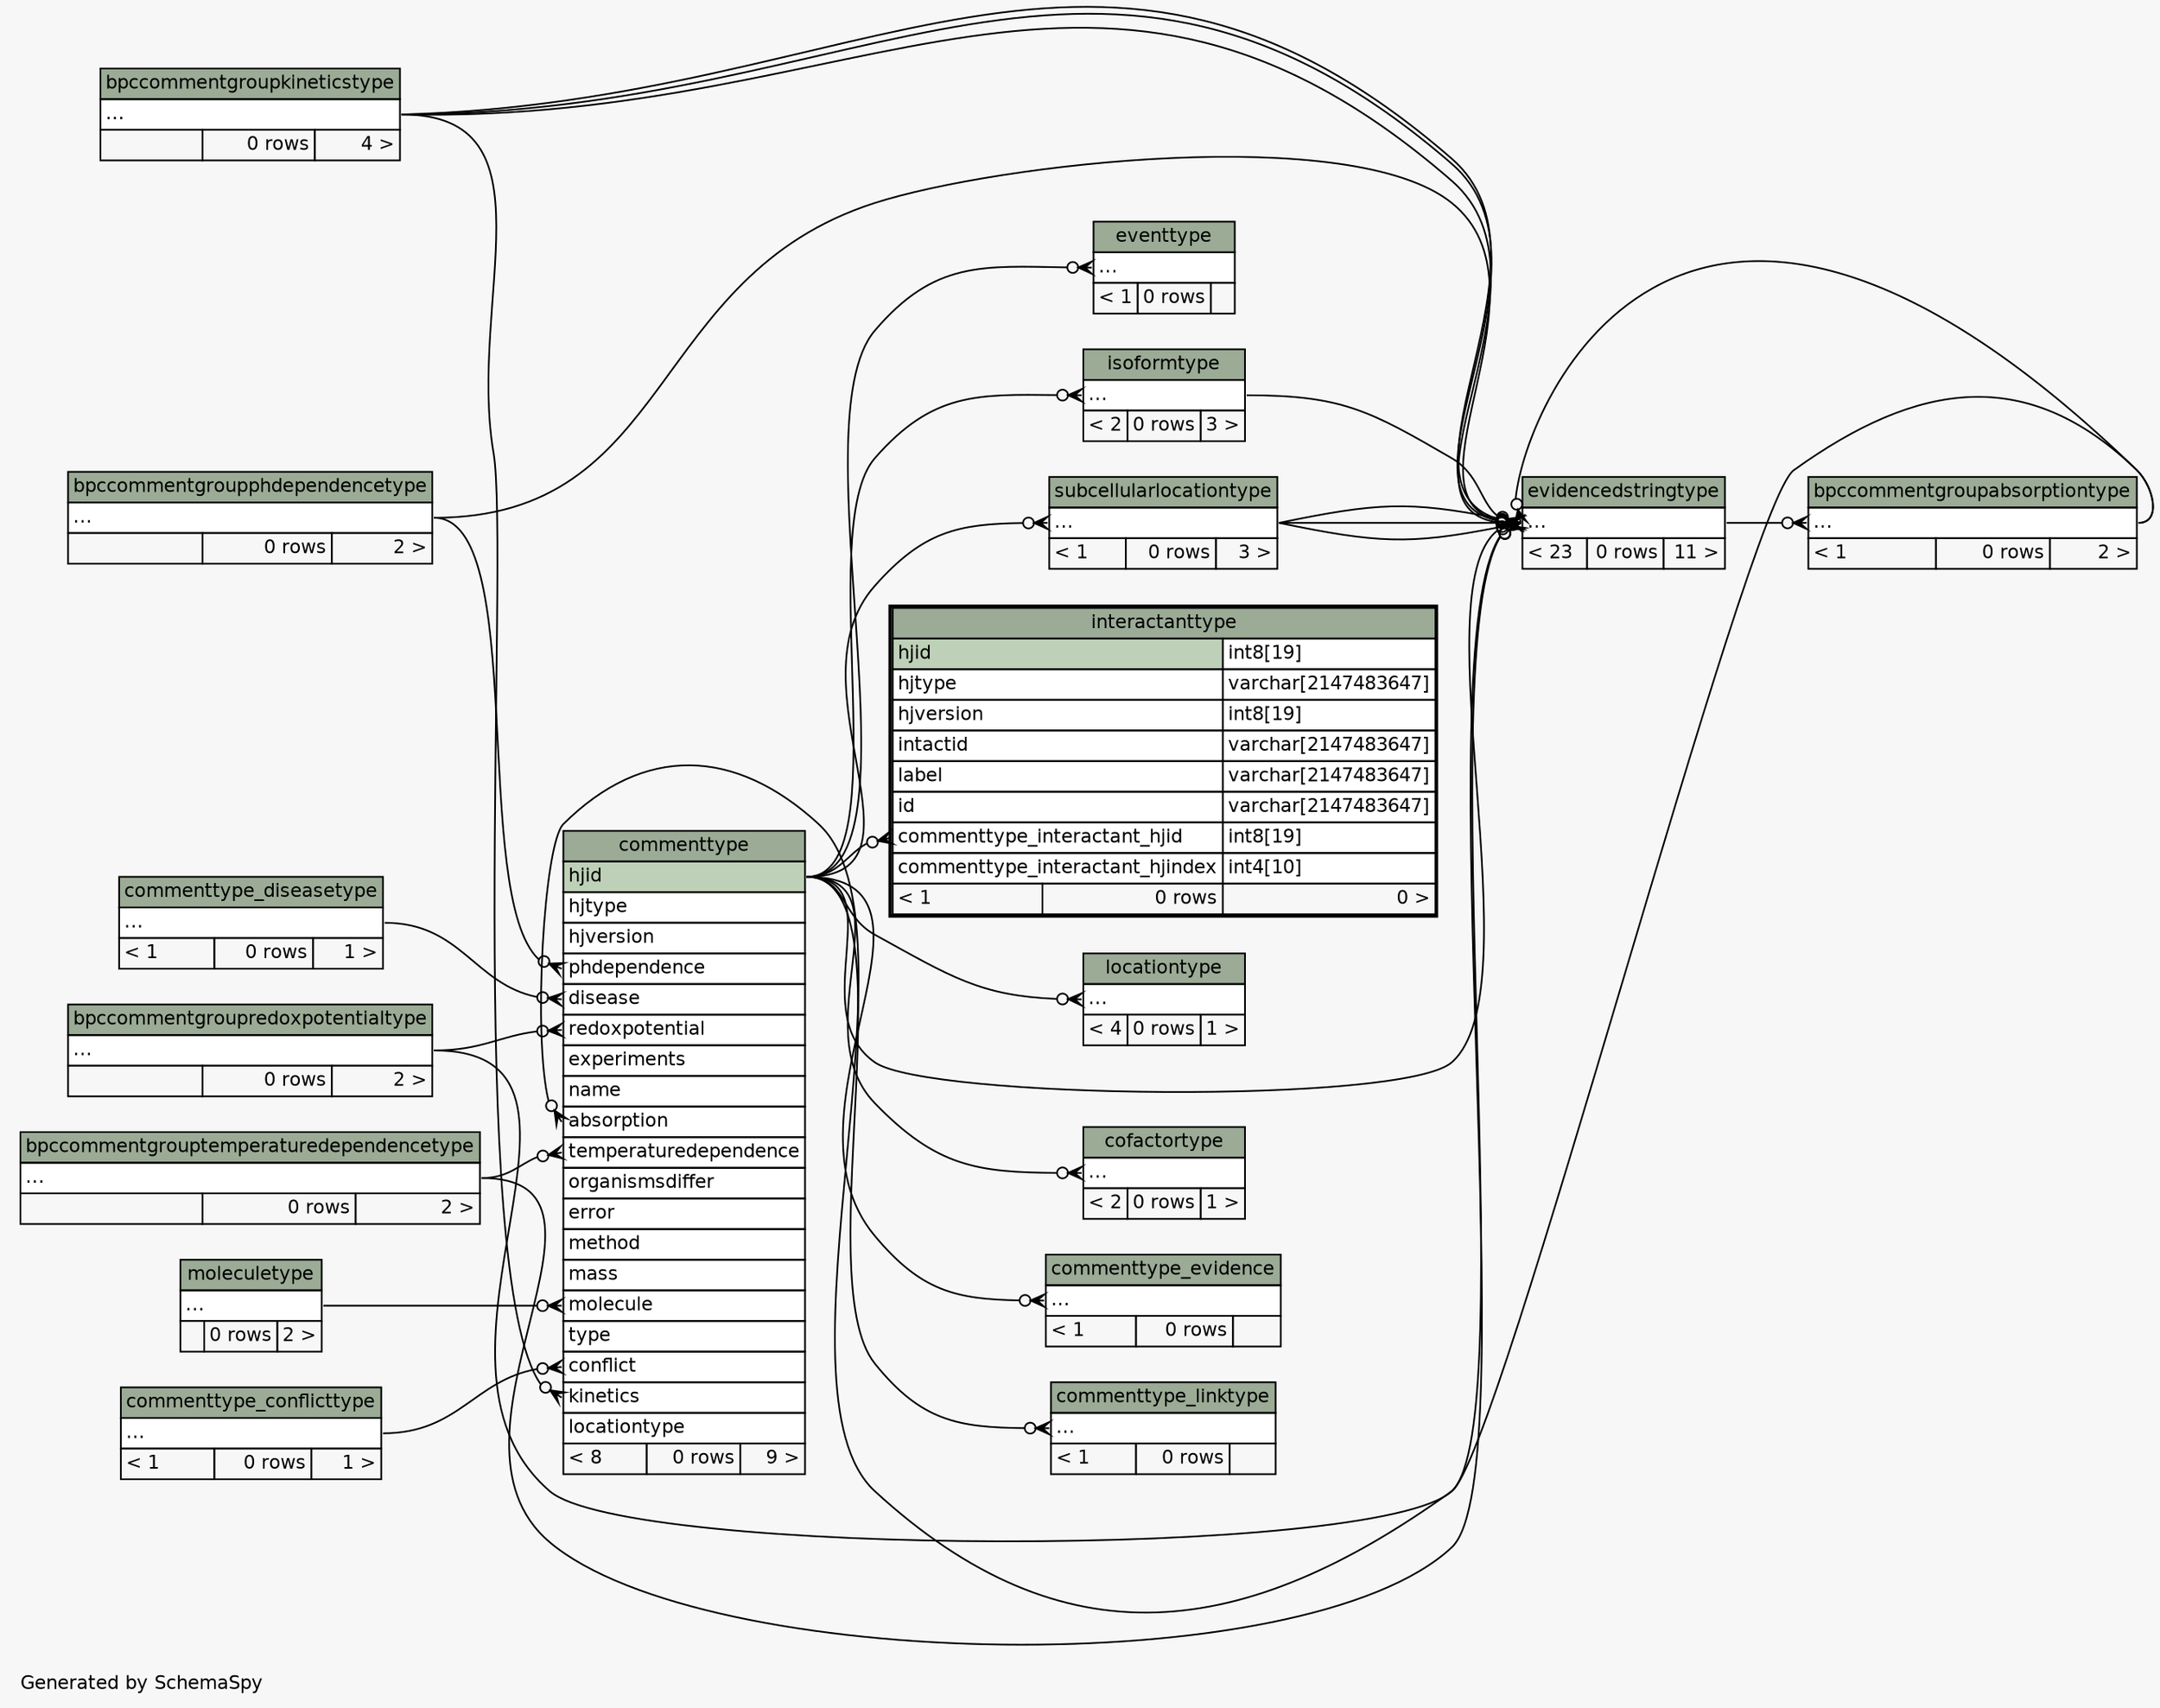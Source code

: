 // dot 2.38.0 on Windows 8.1 6.3
// SchemaSpy rev 590
digraph "twoDegreesRelationshipsDiagram" {
  graph [
    rankdir="RL"
    bgcolor="#f7f7f7"
    label="\nGenerated by SchemaSpy"
    labeljust="l"
    nodesep="0.18"
    ranksep="0.46"
    fontname="Helvetica"
    fontsize="11"
  ];
  node [
    fontname="Helvetica"
    fontsize="11"
    shape="plaintext"
  ];
  edge [
    arrowsize="0.8"
  ];
  "bpccommentgroupabsorptiontype":"elipses":w -> "evidencedstringtype":"elipses":e [arrowhead=none dir=back arrowtail=crowodot];
  "cofactortype":"elipses":w -> "commenttype":"hjid":e [arrowhead=none dir=back arrowtail=crowodot];
  "commenttype":"absorption":w -> "bpccommentgroupabsorptiontype":"elipses":e [arrowhead=none dir=back arrowtail=crowodot];
  "commenttype":"conflict":w -> "commenttype_conflicttype":"elipses":e [arrowhead=none dir=back arrowtail=crowodot];
  "commenttype":"disease":w -> "commenttype_diseasetype":"elipses":e [arrowhead=none dir=back arrowtail=crowodot];
  "commenttype":"kinetics":w -> "bpccommentgroupkineticstype":"elipses":e [arrowhead=none dir=back arrowtail=crowodot];
  "commenttype":"molecule":w -> "moleculetype":"elipses":e [arrowhead=none dir=back arrowtail=crowodot];
  "commenttype":"phdependence":w -> "bpccommentgroupphdependencetype":"elipses":e [arrowhead=none dir=back arrowtail=crowodot];
  "commenttype":"redoxpotential":w -> "bpccommentgroupredoxpotentialtype":"elipses":e [arrowhead=none dir=back arrowtail=crowodot];
  "commenttype":"temperaturedependence":w -> "bpccommentgrouptemperaturedependencetype":"elipses":e [arrowhead=none dir=back arrowtail=crowodot];
  "commenttype_evidence":"elipses":w -> "commenttype":"hjid":e [arrowhead=none dir=back arrowtail=crowodot];
  "commenttype_linktype":"elipses":w -> "commenttype":"hjid":e [arrowhead=none dir=back arrowtail=crowodot];
  "eventtype":"elipses":w -> "commenttype":"hjid":e [arrowhead=none dir=back arrowtail=crowodot];
  "evidencedstringtype":"elipses":w -> "bpccommentgroupabsorptiontype":"elipses":e [arrowhead=none dir=back arrowtail=crowodot];
  "evidencedstringtype":"elipses":w -> "bpccommentgroupkineticstype":"elipses":e [arrowhead=none dir=back arrowtail=crowodot];
  "evidencedstringtype":"elipses":w -> "bpccommentgroupkineticstype":"elipses":e [arrowhead=none dir=back arrowtail=crowodot];
  "evidencedstringtype":"elipses":w -> "bpccommentgroupkineticstype":"elipses":e [arrowhead=none dir=back arrowtail=crowodot];
  "evidencedstringtype":"elipses":w -> "bpccommentgroupphdependencetype":"elipses":e [arrowhead=none dir=back arrowtail=crowodot];
  "evidencedstringtype":"elipses":w -> "bpccommentgroupredoxpotentialtype":"elipses":e [arrowhead=none dir=back arrowtail=crowodot];
  "evidencedstringtype":"elipses":w -> "bpccommentgrouptemperaturedependencetype":"elipses":e [arrowhead=none dir=back arrowtail=crowodot];
  "evidencedstringtype":"elipses":w -> "commenttype":"hjid":e [arrowhead=none dir=back arrowtail=crowodot];
  "evidencedstringtype":"elipses":w -> "isoformtype":"elipses":e [arrowhead=none dir=back arrowtail=crowodot];
  "evidencedstringtype":"elipses":w -> "subcellularlocationtype":"elipses":e [arrowhead=none dir=back arrowtail=crowodot];
  "evidencedstringtype":"elipses":w -> "subcellularlocationtype":"elipses":e [arrowhead=none dir=back arrowtail=crowodot];
  "evidencedstringtype":"elipses":w -> "subcellularlocationtype":"elipses":e [arrowhead=none dir=back arrowtail=crowodot];
  "interactanttype":"commenttype_interactant_hjid":w -> "commenttype":"hjid":e [arrowhead=none dir=back arrowtail=crowodot];
  "isoformtype":"elipses":w -> "commenttype":"hjid":e [arrowhead=none dir=back arrowtail=crowodot];
  "locationtype":"elipses":w -> "commenttype":"hjid":e [arrowhead=none dir=back arrowtail=crowodot];
  "subcellularlocationtype":"elipses":w -> "commenttype":"hjid":e [arrowhead=none dir=back arrowtail=crowodot];
  "bpccommentgroupabsorptiontype" [
    label=<
    <TABLE BORDER="0" CELLBORDER="1" CELLSPACING="0" BGCOLOR="#ffffff">
      <TR><TD COLSPAN="3" BGCOLOR="#9bab96" ALIGN="CENTER">bpccommentgroupabsorptiontype</TD></TR>
      <TR><TD PORT="elipses" COLSPAN="3" ALIGN="LEFT">...</TD></TR>
      <TR><TD ALIGN="LEFT" BGCOLOR="#f7f7f7">&lt; 1</TD><TD ALIGN="RIGHT" BGCOLOR="#f7f7f7">0 rows</TD><TD ALIGN="RIGHT" BGCOLOR="#f7f7f7">2 &gt;</TD></TR>
    </TABLE>>
    URL="bpccommentgroupabsorptiontype.html"
    tooltip="bpccommentgroupabsorptiontype"
  ];
  "bpccommentgroupkineticstype" [
    label=<
    <TABLE BORDER="0" CELLBORDER="1" CELLSPACING="0" BGCOLOR="#ffffff">
      <TR><TD COLSPAN="3" BGCOLOR="#9bab96" ALIGN="CENTER">bpccommentgroupkineticstype</TD></TR>
      <TR><TD PORT="elipses" COLSPAN="3" ALIGN="LEFT">...</TD></TR>
      <TR><TD ALIGN="LEFT" BGCOLOR="#f7f7f7">  </TD><TD ALIGN="RIGHT" BGCOLOR="#f7f7f7">0 rows</TD><TD ALIGN="RIGHT" BGCOLOR="#f7f7f7">4 &gt;</TD></TR>
    </TABLE>>
    URL="bpccommentgroupkineticstype.html"
    tooltip="bpccommentgroupkineticstype"
  ];
  "bpccommentgroupphdependencetype" [
    label=<
    <TABLE BORDER="0" CELLBORDER="1" CELLSPACING="0" BGCOLOR="#ffffff">
      <TR><TD COLSPAN="3" BGCOLOR="#9bab96" ALIGN="CENTER">bpccommentgroupphdependencetype</TD></TR>
      <TR><TD PORT="elipses" COLSPAN="3" ALIGN="LEFT">...</TD></TR>
      <TR><TD ALIGN="LEFT" BGCOLOR="#f7f7f7">  </TD><TD ALIGN="RIGHT" BGCOLOR="#f7f7f7">0 rows</TD><TD ALIGN="RIGHT" BGCOLOR="#f7f7f7">2 &gt;</TD></TR>
    </TABLE>>
    URL="bpccommentgroupphdependencetype.html"
    tooltip="bpccommentgroupphdependencetype"
  ];
  "bpccommentgroupredoxpotentialtype" [
    label=<
    <TABLE BORDER="0" CELLBORDER="1" CELLSPACING="0" BGCOLOR="#ffffff">
      <TR><TD COLSPAN="3" BGCOLOR="#9bab96" ALIGN="CENTER">bpccommentgroupredoxpotentialtype</TD></TR>
      <TR><TD PORT="elipses" COLSPAN="3" ALIGN="LEFT">...</TD></TR>
      <TR><TD ALIGN="LEFT" BGCOLOR="#f7f7f7">  </TD><TD ALIGN="RIGHT" BGCOLOR="#f7f7f7">0 rows</TD><TD ALIGN="RIGHT" BGCOLOR="#f7f7f7">2 &gt;</TD></TR>
    </TABLE>>
    URL="bpccommentgroupredoxpotentialtype.html"
    tooltip="bpccommentgroupredoxpotentialtype"
  ];
  "bpccommentgrouptemperaturedependencetype" [
    label=<
    <TABLE BORDER="0" CELLBORDER="1" CELLSPACING="0" BGCOLOR="#ffffff">
      <TR><TD COLSPAN="3" BGCOLOR="#9bab96" ALIGN="CENTER">bpccommentgrouptemperaturedependencetype</TD></TR>
      <TR><TD PORT="elipses" COLSPAN="3" ALIGN="LEFT">...</TD></TR>
      <TR><TD ALIGN="LEFT" BGCOLOR="#f7f7f7">  </TD><TD ALIGN="RIGHT" BGCOLOR="#f7f7f7">0 rows</TD><TD ALIGN="RIGHT" BGCOLOR="#f7f7f7">2 &gt;</TD></TR>
    </TABLE>>
    URL="bpccommentgrouptemperaturedependencetype.html"
    tooltip="bpccommentgrouptemperaturedependencetype"
  ];
  "cofactortype" [
    label=<
    <TABLE BORDER="0" CELLBORDER="1" CELLSPACING="0" BGCOLOR="#ffffff">
      <TR><TD COLSPAN="3" BGCOLOR="#9bab96" ALIGN="CENTER">cofactortype</TD></TR>
      <TR><TD PORT="elipses" COLSPAN="3" ALIGN="LEFT">...</TD></TR>
      <TR><TD ALIGN="LEFT" BGCOLOR="#f7f7f7">&lt; 2</TD><TD ALIGN="RIGHT" BGCOLOR="#f7f7f7">0 rows</TD><TD ALIGN="RIGHT" BGCOLOR="#f7f7f7">1 &gt;</TD></TR>
    </TABLE>>
    URL="cofactortype.html"
    tooltip="cofactortype"
  ];
  "commenttype" [
    label=<
    <TABLE BORDER="0" CELLBORDER="1" CELLSPACING="0" BGCOLOR="#ffffff">
      <TR><TD COLSPAN="3" BGCOLOR="#9bab96" ALIGN="CENTER">commenttype</TD></TR>
      <TR><TD PORT="hjid" COLSPAN="3" BGCOLOR="#bed1b8" ALIGN="LEFT">hjid</TD></TR>
      <TR><TD PORT="hjtype" COLSPAN="3" ALIGN="LEFT">hjtype</TD></TR>
      <TR><TD PORT="hjversion" COLSPAN="3" ALIGN="LEFT">hjversion</TD></TR>
      <TR><TD PORT="phdependence" COLSPAN="3" ALIGN="LEFT">phdependence</TD></TR>
      <TR><TD PORT="disease" COLSPAN="3" ALIGN="LEFT">disease</TD></TR>
      <TR><TD PORT="redoxpotential" COLSPAN="3" ALIGN="LEFT">redoxpotential</TD></TR>
      <TR><TD PORT="experiments" COLSPAN="3" ALIGN="LEFT">experiments</TD></TR>
      <TR><TD PORT="name" COLSPAN="3" ALIGN="LEFT">name</TD></TR>
      <TR><TD PORT="absorption" COLSPAN="3" ALIGN="LEFT">absorption</TD></TR>
      <TR><TD PORT="temperaturedependence" COLSPAN="3" ALIGN="LEFT">temperaturedependence</TD></TR>
      <TR><TD PORT="organismsdiffer" COLSPAN="3" ALIGN="LEFT">organismsdiffer</TD></TR>
      <TR><TD PORT="error" COLSPAN="3" ALIGN="LEFT">error</TD></TR>
      <TR><TD PORT="method" COLSPAN="3" ALIGN="LEFT">method</TD></TR>
      <TR><TD PORT="mass" COLSPAN="3" ALIGN="LEFT">mass</TD></TR>
      <TR><TD PORT="molecule" COLSPAN="3" ALIGN="LEFT">molecule</TD></TR>
      <TR><TD PORT="type" COLSPAN="3" ALIGN="LEFT">type</TD></TR>
      <TR><TD PORT="conflict" COLSPAN="3" ALIGN="LEFT">conflict</TD></TR>
      <TR><TD PORT="kinetics" COLSPAN="3" ALIGN="LEFT">kinetics</TD></TR>
      <TR><TD PORT="locationtype" COLSPAN="3" ALIGN="LEFT">locationtype</TD></TR>
      <TR><TD ALIGN="LEFT" BGCOLOR="#f7f7f7">&lt; 8</TD><TD ALIGN="RIGHT" BGCOLOR="#f7f7f7">0 rows</TD><TD ALIGN="RIGHT" BGCOLOR="#f7f7f7">9 &gt;</TD></TR>
    </TABLE>>
    URL="commenttype.html"
    tooltip="commenttype"
  ];
  "commenttype_conflicttype" [
    label=<
    <TABLE BORDER="0" CELLBORDER="1" CELLSPACING="0" BGCOLOR="#ffffff">
      <TR><TD COLSPAN="3" BGCOLOR="#9bab96" ALIGN="CENTER">commenttype_conflicttype</TD></TR>
      <TR><TD PORT="elipses" COLSPAN="3" ALIGN="LEFT">...</TD></TR>
      <TR><TD ALIGN="LEFT" BGCOLOR="#f7f7f7">&lt; 1</TD><TD ALIGN="RIGHT" BGCOLOR="#f7f7f7">0 rows</TD><TD ALIGN="RIGHT" BGCOLOR="#f7f7f7">1 &gt;</TD></TR>
    </TABLE>>
    URL="commenttype_conflicttype.html"
    tooltip="commenttype_conflicttype"
  ];
  "commenttype_diseasetype" [
    label=<
    <TABLE BORDER="0" CELLBORDER="1" CELLSPACING="0" BGCOLOR="#ffffff">
      <TR><TD COLSPAN="3" BGCOLOR="#9bab96" ALIGN="CENTER">commenttype_diseasetype</TD></TR>
      <TR><TD PORT="elipses" COLSPAN="3" ALIGN="LEFT">...</TD></TR>
      <TR><TD ALIGN="LEFT" BGCOLOR="#f7f7f7">&lt; 1</TD><TD ALIGN="RIGHT" BGCOLOR="#f7f7f7">0 rows</TD><TD ALIGN="RIGHT" BGCOLOR="#f7f7f7">1 &gt;</TD></TR>
    </TABLE>>
    URL="commenttype_diseasetype.html"
    tooltip="commenttype_diseasetype"
  ];
  "commenttype_evidence" [
    label=<
    <TABLE BORDER="0" CELLBORDER="1" CELLSPACING="0" BGCOLOR="#ffffff">
      <TR><TD COLSPAN="3" BGCOLOR="#9bab96" ALIGN="CENTER">commenttype_evidence</TD></TR>
      <TR><TD PORT="elipses" COLSPAN="3" ALIGN="LEFT">...</TD></TR>
      <TR><TD ALIGN="LEFT" BGCOLOR="#f7f7f7">&lt; 1</TD><TD ALIGN="RIGHT" BGCOLOR="#f7f7f7">0 rows</TD><TD ALIGN="RIGHT" BGCOLOR="#f7f7f7">  </TD></TR>
    </TABLE>>
    URL="commenttype_evidence.html"
    tooltip="commenttype_evidence"
  ];
  "commenttype_linktype" [
    label=<
    <TABLE BORDER="0" CELLBORDER="1" CELLSPACING="0" BGCOLOR="#ffffff">
      <TR><TD COLSPAN="3" BGCOLOR="#9bab96" ALIGN="CENTER">commenttype_linktype</TD></TR>
      <TR><TD PORT="elipses" COLSPAN="3" ALIGN="LEFT">...</TD></TR>
      <TR><TD ALIGN="LEFT" BGCOLOR="#f7f7f7">&lt; 1</TD><TD ALIGN="RIGHT" BGCOLOR="#f7f7f7">0 rows</TD><TD ALIGN="RIGHT" BGCOLOR="#f7f7f7">  </TD></TR>
    </TABLE>>
    URL="commenttype_linktype.html"
    tooltip="commenttype_linktype"
  ];
  "eventtype" [
    label=<
    <TABLE BORDER="0" CELLBORDER="1" CELLSPACING="0" BGCOLOR="#ffffff">
      <TR><TD COLSPAN="3" BGCOLOR="#9bab96" ALIGN="CENTER">eventtype</TD></TR>
      <TR><TD PORT="elipses" COLSPAN="3" ALIGN="LEFT">...</TD></TR>
      <TR><TD ALIGN="LEFT" BGCOLOR="#f7f7f7">&lt; 1</TD><TD ALIGN="RIGHT" BGCOLOR="#f7f7f7">0 rows</TD><TD ALIGN="RIGHT" BGCOLOR="#f7f7f7">  </TD></TR>
    </TABLE>>
    URL="eventtype.html"
    tooltip="eventtype"
  ];
  "evidencedstringtype" [
    label=<
    <TABLE BORDER="0" CELLBORDER="1" CELLSPACING="0" BGCOLOR="#ffffff">
      <TR><TD COLSPAN="3" BGCOLOR="#9bab96" ALIGN="CENTER">evidencedstringtype</TD></TR>
      <TR><TD PORT="elipses" COLSPAN="3" ALIGN="LEFT">...</TD></TR>
      <TR><TD ALIGN="LEFT" BGCOLOR="#f7f7f7">&lt; 23</TD><TD ALIGN="RIGHT" BGCOLOR="#f7f7f7">0 rows</TD><TD ALIGN="RIGHT" BGCOLOR="#f7f7f7">11 &gt;</TD></TR>
    </TABLE>>
    URL="evidencedstringtype.html"
    tooltip="evidencedstringtype"
  ];
  "interactanttype" [
    label=<
    <TABLE BORDER="2" CELLBORDER="1" CELLSPACING="0" BGCOLOR="#ffffff">
      <TR><TD COLSPAN="3" BGCOLOR="#9bab96" ALIGN="CENTER">interactanttype</TD></TR>
      <TR><TD PORT="hjid" COLSPAN="2" BGCOLOR="#bed1b8" ALIGN="LEFT">hjid</TD><TD PORT="hjid.type" ALIGN="LEFT">int8[19]</TD></TR>
      <TR><TD PORT="hjtype" COLSPAN="2" ALIGN="LEFT">hjtype</TD><TD PORT="hjtype.type" ALIGN="LEFT">varchar[2147483647]</TD></TR>
      <TR><TD PORT="hjversion" COLSPAN="2" ALIGN="LEFT">hjversion</TD><TD PORT="hjversion.type" ALIGN="LEFT">int8[19]</TD></TR>
      <TR><TD PORT="intactid" COLSPAN="2" ALIGN="LEFT">intactid</TD><TD PORT="intactid.type" ALIGN="LEFT">varchar[2147483647]</TD></TR>
      <TR><TD PORT="label" COLSPAN="2" ALIGN="LEFT">label</TD><TD PORT="label.type" ALIGN="LEFT">varchar[2147483647]</TD></TR>
      <TR><TD PORT="id" COLSPAN="2" ALIGN="LEFT">id</TD><TD PORT="id.type" ALIGN="LEFT">varchar[2147483647]</TD></TR>
      <TR><TD PORT="commenttype_interactant_hjid" COLSPAN="2" ALIGN="LEFT">commenttype_interactant_hjid</TD><TD PORT="commenttype_interactant_hjid.type" ALIGN="LEFT">int8[19]</TD></TR>
      <TR><TD PORT="commenttype_interactant_hjindex" COLSPAN="2" ALIGN="LEFT">commenttype_interactant_hjindex</TD><TD PORT="commenttype_interactant_hjindex.type" ALIGN="LEFT">int4[10]</TD></TR>
      <TR><TD ALIGN="LEFT" BGCOLOR="#f7f7f7">&lt; 1</TD><TD ALIGN="RIGHT" BGCOLOR="#f7f7f7">0 rows</TD><TD ALIGN="RIGHT" BGCOLOR="#f7f7f7">0 &gt;</TD></TR>
    </TABLE>>
    URL="interactanttype.html"
    tooltip="interactanttype"
  ];
  "isoformtype" [
    label=<
    <TABLE BORDER="0" CELLBORDER="1" CELLSPACING="0" BGCOLOR="#ffffff">
      <TR><TD COLSPAN="3" BGCOLOR="#9bab96" ALIGN="CENTER">isoformtype</TD></TR>
      <TR><TD PORT="elipses" COLSPAN="3" ALIGN="LEFT">...</TD></TR>
      <TR><TD ALIGN="LEFT" BGCOLOR="#f7f7f7">&lt; 2</TD><TD ALIGN="RIGHT" BGCOLOR="#f7f7f7">0 rows</TD><TD ALIGN="RIGHT" BGCOLOR="#f7f7f7">3 &gt;</TD></TR>
    </TABLE>>
    URL="isoformtype.html"
    tooltip="isoformtype"
  ];
  "locationtype" [
    label=<
    <TABLE BORDER="0" CELLBORDER="1" CELLSPACING="0" BGCOLOR="#ffffff">
      <TR><TD COLSPAN="3" BGCOLOR="#9bab96" ALIGN="CENTER">locationtype</TD></TR>
      <TR><TD PORT="elipses" COLSPAN="3" ALIGN="LEFT">...</TD></TR>
      <TR><TD ALIGN="LEFT" BGCOLOR="#f7f7f7">&lt; 4</TD><TD ALIGN="RIGHT" BGCOLOR="#f7f7f7">0 rows</TD><TD ALIGN="RIGHT" BGCOLOR="#f7f7f7">1 &gt;</TD></TR>
    </TABLE>>
    URL="locationtype.html"
    tooltip="locationtype"
  ];
  "moleculetype" [
    label=<
    <TABLE BORDER="0" CELLBORDER="1" CELLSPACING="0" BGCOLOR="#ffffff">
      <TR><TD COLSPAN="3" BGCOLOR="#9bab96" ALIGN="CENTER">moleculetype</TD></TR>
      <TR><TD PORT="elipses" COLSPAN="3" ALIGN="LEFT">...</TD></TR>
      <TR><TD ALIGN="LEFT" BGCOLOR="#f7f7f7">  </TD><TD ALIGN="RIGHT" BGCOLOR="#f7f7f7">0 rows</TD><TD ALIGN="RIGHT" BGCOLOR="#f7f7f7">2 &gt;</TD></TR>
    </TABLE>>
    URL="moleculetype.html"
    tooltip="moleculetype"
  ];
  "subcellularlocationtype" [
    label=<
    <TABLE BORDER="0" CELLBORDER="1" CELLSPACING="0" BGCOLOR="#ffffff">
      <TR><TD COLSPAN="3" BGCOLOR="#9bab96" ALIGN="CENTER">subcellularlocationtype</TD></TR>
      <TR><TD PORT="elipses" COLSPAN="3" ALIGN="LEFT">...</TD></TR>
      <TR><TD ALIGN="LEFT" BGCOLOR="#f7f7f7">&lt; 1</TD><TD ALIGN="RIGHT" BGCOLOR="#f7f7f7">0 rows</TD><TD ALIGN="RIGHT" BGCOLOR="#f7f7f7">3 &gt;</TD></TR>
    </TABLE>>
    URL="subcellularlocationtype.html"
    tooltip="subcellularlocationtype"
  ];
}
